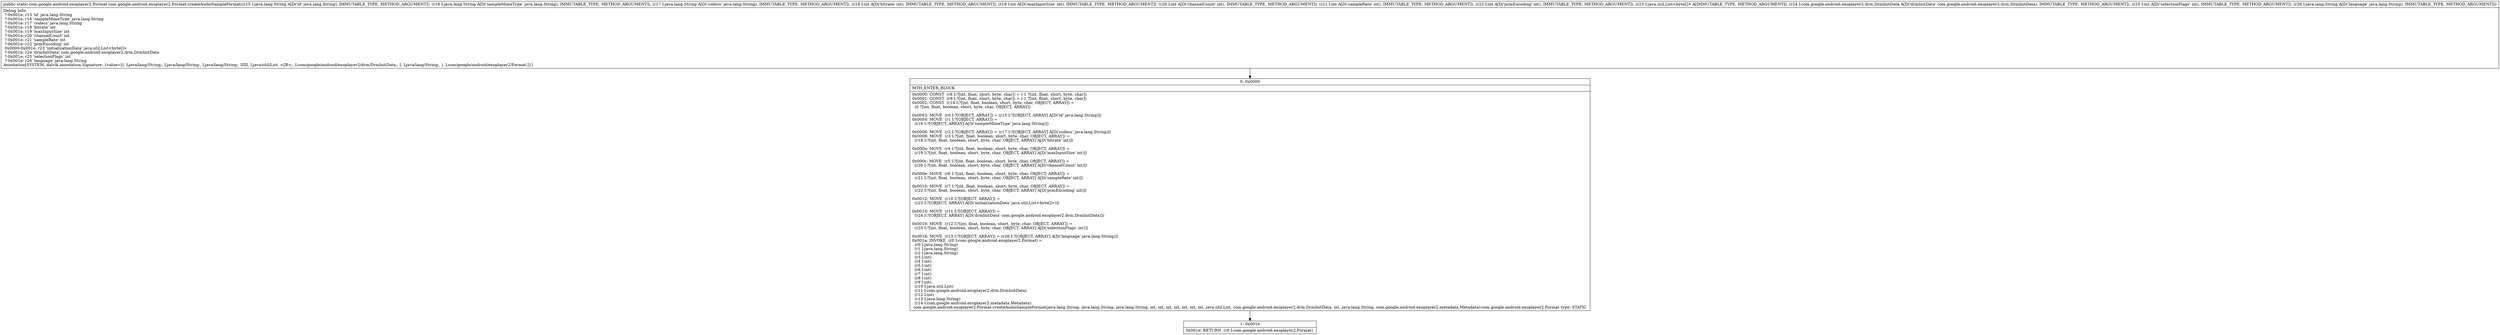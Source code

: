 digraph "CFG forcom.google.android.exoplayer2.Format.createAudioSampleFormat(Ljava\/lang\/String;Ljava\/lang\/String;Ljava\/lang\/String;IIIIILjava\/util\/List;Lcom\/google\/android\/exoplayer2\/drm\/DrmInitData;ILjava\/lang\/String;)Lcom\/google\/android\/exoplayer2\/Format;" {
Node_0 [shape=record,label="{0\:\ 0x0000|MTH_ENTER_BLOCK\l|0x0000: CONST  (r8 I:?[int, float, short, byte, char]) = (\-1 ?[int, float, short, byte, char]) \l0x0001: CONST  (r9 I:?[int, float, short, byte, char]) = (\-1 ?[int, float, short, byte, char]) \l0x0002: CONST  (r14 I:?[int, float, boolean, short, byte, char, OBJECT, ARRAY]) = \l  (0 ?[int, float, boolean, short, byte, char, OBJECT, ARRAY])\l \l0x0003: MOVE  (r0 I:?[OBJECT, ARRAY]) = (r15 I:?[OBJECT, ARRAY] A[D('id' java.lang.String)]) \l0x0004: MOVE  (r1 I:?[OBJECT, ARRAY]) = \l  (r16 I:?[OBJECT, ARRAY] A[D('sampleMimeType' java.lang.String)])\l \l0x0006: MOVE  (r2 I:?[OBJECT, ARRAY]) = (r17 I:?[OBJECT, ARRAY] A[D('codecs' java.lang.String)]) \l0x0008: MOVE  (r3 I:?[int, float, boolean, short, byte, char, OBJECT, ARRAY]) = \l  (r18 I:?[int, float, boolean, short, byte, char, OBJECT, ARRAY] A[D('bitrate' int)])\l \l0x000a: MOVE  (r4 I:?[int, float, boolean, short, byte, char, OBJECT, ARRAY]) = \l  (r19 I:?[int, float, boolean, short, byte, char, OBJECT, ARRAY] A[D('maxInputSize' int)])\l \l0x000c: MOVE  (r5 I:?[int, float, boolean, short, byte, char, OBJECT, ARRAY]) = \l  (r20 I:?[int, float, boolean, short, byte, char, OBJECT, ARRAY] A[D('channelCount' int)])\l \l0x000e: MOVE  (r6 I:?[int, float, boolean, short, byte, char, OBJECT, ARRAY]) = \l  (r21 I:?[int, float, boolean, short, byte, char, OBJECT, ARRAY] A[D('sampleRate' int)])\l \l0x0010: MOVE  (r7 I:?[int, float, boolean, short, byte, char, OBJECT, ARRAY]) = \l  (r22 I:?[int, float, boolean, short, byte, char, OBJECT, ARRAY] A[D('pcmEncoding' int)])\l \l0x0012: MOVE  (r10 I:?[OBJECT, ARRAY]) = \l  (r23 I:?[OBJECT, ARRAY] A[D('initializationData' java.util.List\<byte[]\>)])\l \l0x0014: MOVE  (r11 I:?[OBJECT, ARRAY]) = \l  (r24 I:?[OBJECT, ARRAY] A[D('drmInitData' com.google.android.exoplayer2.drm.DrmInitData)])\l \l0x0016: MOVE  (r12 I:?[int, float, boolean, short, byte, char, OBJECT, ARRAY]) = \l  (r25 I:?[int, float, boolean, short, byte, char, OBJECT, ARRAY] A[D('selectionFlags' int)])\l \l0x0018: MOVE  (r13 I:?[OBJECT, ARRAY]) = (r26 I:?[OBJECT, ARRAY] A[D('language' java.lang.String)]) \l0x001a: INVOKE  (r0 I:com.google.android.exoplayer2.Format) = \l  (r0 I:java.lang.String)\l  (r1 I:java.lang.String)\l  (r2 I:java.lang.String)\l  (r3 I:int)\l  (r4 I:int)\l  (r5 I:int)\l  (r6 I:int)\l  (r7 I:int)\l  (r8 I:int)\l  (r9 I:int)\l  (r10 I:java.util.List)\l  (r11 I:com.google.android.exoplayer2.drm.DrmInitData)\l  (r12 I:int)\l  (r13 I:java.lang.String)\l  (r14 I:com.google.android.exoplayer2.metadata.Metadata)\l com.google.android.exoplayer2.Format.createAudioSampleFormat(java.lang.String, java.lang.String, java.lang.String, int, int, int, int, int, int, int, java.util.List, com.google.android.exoplayer2.drm.DrmInitData, int, java.lang.String, com.google.android.exoplayer2.metadata.Metadata):com.google.android.exoplayer2.Format type: STATIC \l}"];
Node_1 [shape=record,label="{1\:\ 0x001e|0x001e: RETURN  (r0 I:com.google.android.exoplayer2.Format) \l}"];
MethodNode[shape=record,label="{public static com.google.android.exoplayer2.Format com.google.android.exoplayer2.Format.createAudioSampleFormat((r15 I:java.lang.String A[D('id' java.lang.String), IMMUTABLE_TYPE, METHOD_ARGUMENT]), (r16 I:java.lang.String A[D('sampleMimeType' java.lang.String), IMMUTABLE_TYPE, METHOD_ARGUMENT]), (r17 I:java.lang.String A[D('codecs' java.lang.String), IMMUTABLE_TYPE, METHOD_ARGUMENT]), (r18 I:int A[D('bitrate' int), IMMUTABLE_TYPE, METHOD_ARGUMENT]), (r19 I:int A[D('maxInputSize' int), IMMUTABLE_TYPE, METHOD_ARGUMENT]), (r20 I:int A[D('channelCount' int), IMMUTABLE_TYPE, METHOD_ARGUMENT]), (r21 I:int A[D('sampleRate' int), IMMUTABLE_TYPE, METHOD_ARGUMENT]), (r22 I:int A[D('pcmEncoding' int), IMMUTABLE_TYPE, METHOD_ARGUMENT]), (r23 I:java.util.List\<byte[]\> A[IMMUTABLE_TYPE, METHOD_ARGUMENT]), (r24 I:com.google.android.exoplayer2.drm.DrmInitData A[D('drmInitData' com.google.android.exoplayer2.drm.DrmInitData), IMMUTABLE_TYPE, METHOD_ARGUMENT]), (r25 I:int A[D('selectionFlags' int), IMMUTABLE_TYPE, METHOD_ARGUMENT]), (r26 I:java.lang.String A[D('language' java.lang.String), IMMUTABLE_TYPE, METHOD_ARGUMENT]))  | Debug Info:\l  ?\-0x001e: r15 'id' java.lang.String\l  ?\-0x001e: r16 'sampleMimeType' java.lang.String\l  ?\-0x001e: r17 'codecs' java.lang.String\l  ?\-0x001e: r18 'bitrate' int\l  ?\-0x001e: r19 'maxInputSize' int\l  ?\-0x001e: r20 'channelCount' int\l  ?\-0x001e: r21 'sampleRate' int\l  ?\-0x001e: r22 'pcmEncoding' int\l  0x0000\-0x001e: r23 'initializationData' java.util.List\<byte[]\>\l  ?\-0x001e: r24 'drmInitData' com.google.android.exoplayer2.drm.DrmInitData\l  ?\-0x001e: r25 'selectionFlags' int\l  ?\-0x001e: r26 'language' java.lang.String\lAnnotation[SYSTEM, dalvik.annotation.Signature, \{value=[(, Ljava\/lang\/String;, Ljava\/lang\/String;, Ljava\/lang\/String;, IIIII, Ljava\/util\/List, \<[B\>;, Lcom\/google\/android\/exoplayer2\/drm\/DrmInitData;, I, Ljava\/lang\/String;, ), Lcom\/google\/android\/exoplayer2\/Format;]\}]\l}"];
MethodNode -> Node_0;
Node_0 -> Node_1;
}

